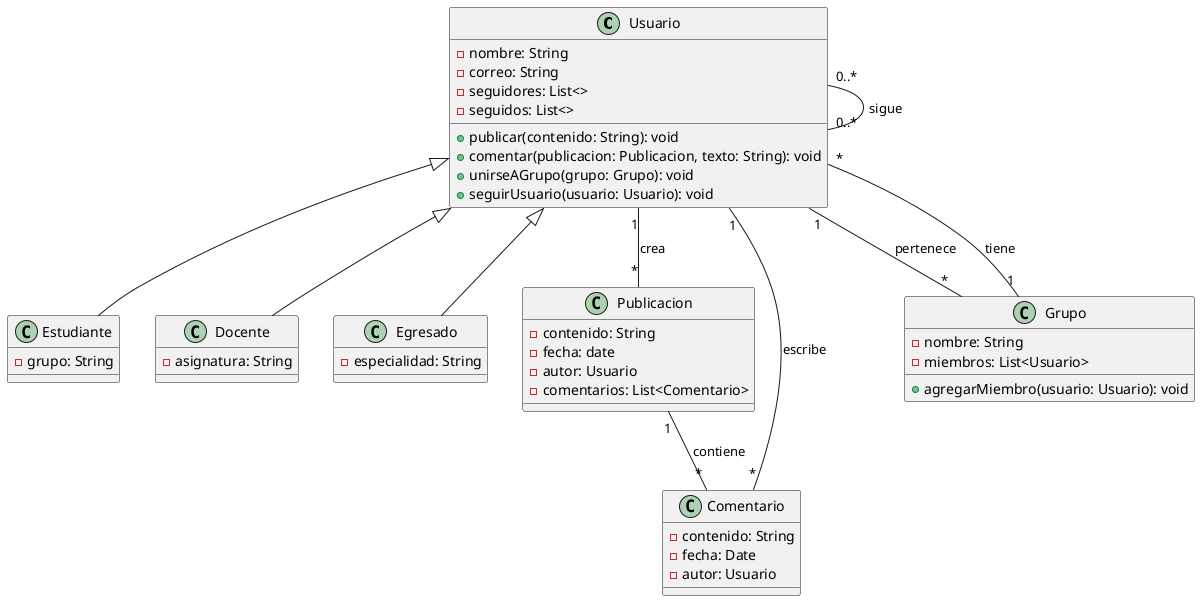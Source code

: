 @startuml
class Usuario{
    -nombre: String
    -correo: String
    -seguidores: List<>
    -seguidos: List<>
    +publicar(contenido: String): void
    +comentar(publicacion: Publicacion, texto: String): void
    +unirseAGrupo(grupo: Grupo): void
    +seguirUsuario(usuario: Usuario): void
}

class Estudiante extends Usuario{
    -grupo: String
}

class Docente extends Usuario {
    -asignatura: String
}

class Egresado extends Usuario {
    -especialidad: String
}

class Publicacion {
    -contenido: String
    -fecha: date
    -autor: Usuario
    -comentarios: List<Comentario>
}

class Comentario {
    -contenido: String
    -fecha: Date
    -autor: Usuario
}

class Grupo {
    -nombre: String
    -miembros: List<Usuario>
    +agregarMiembro(usuario: Usuario): void
}

Usuario "0..*" -- "0..*" Usuario: sigue
Usuario "1" -- "*" Publicacion: crea
Usuario "1" -- "*" Comentario: escribe
Usuario "1" -- "*" Grupo: pertenece
Publicacion "1" -- "*" Comentario: contiene
Grupo "1" -- "*" Usuario: tiene

@enduml